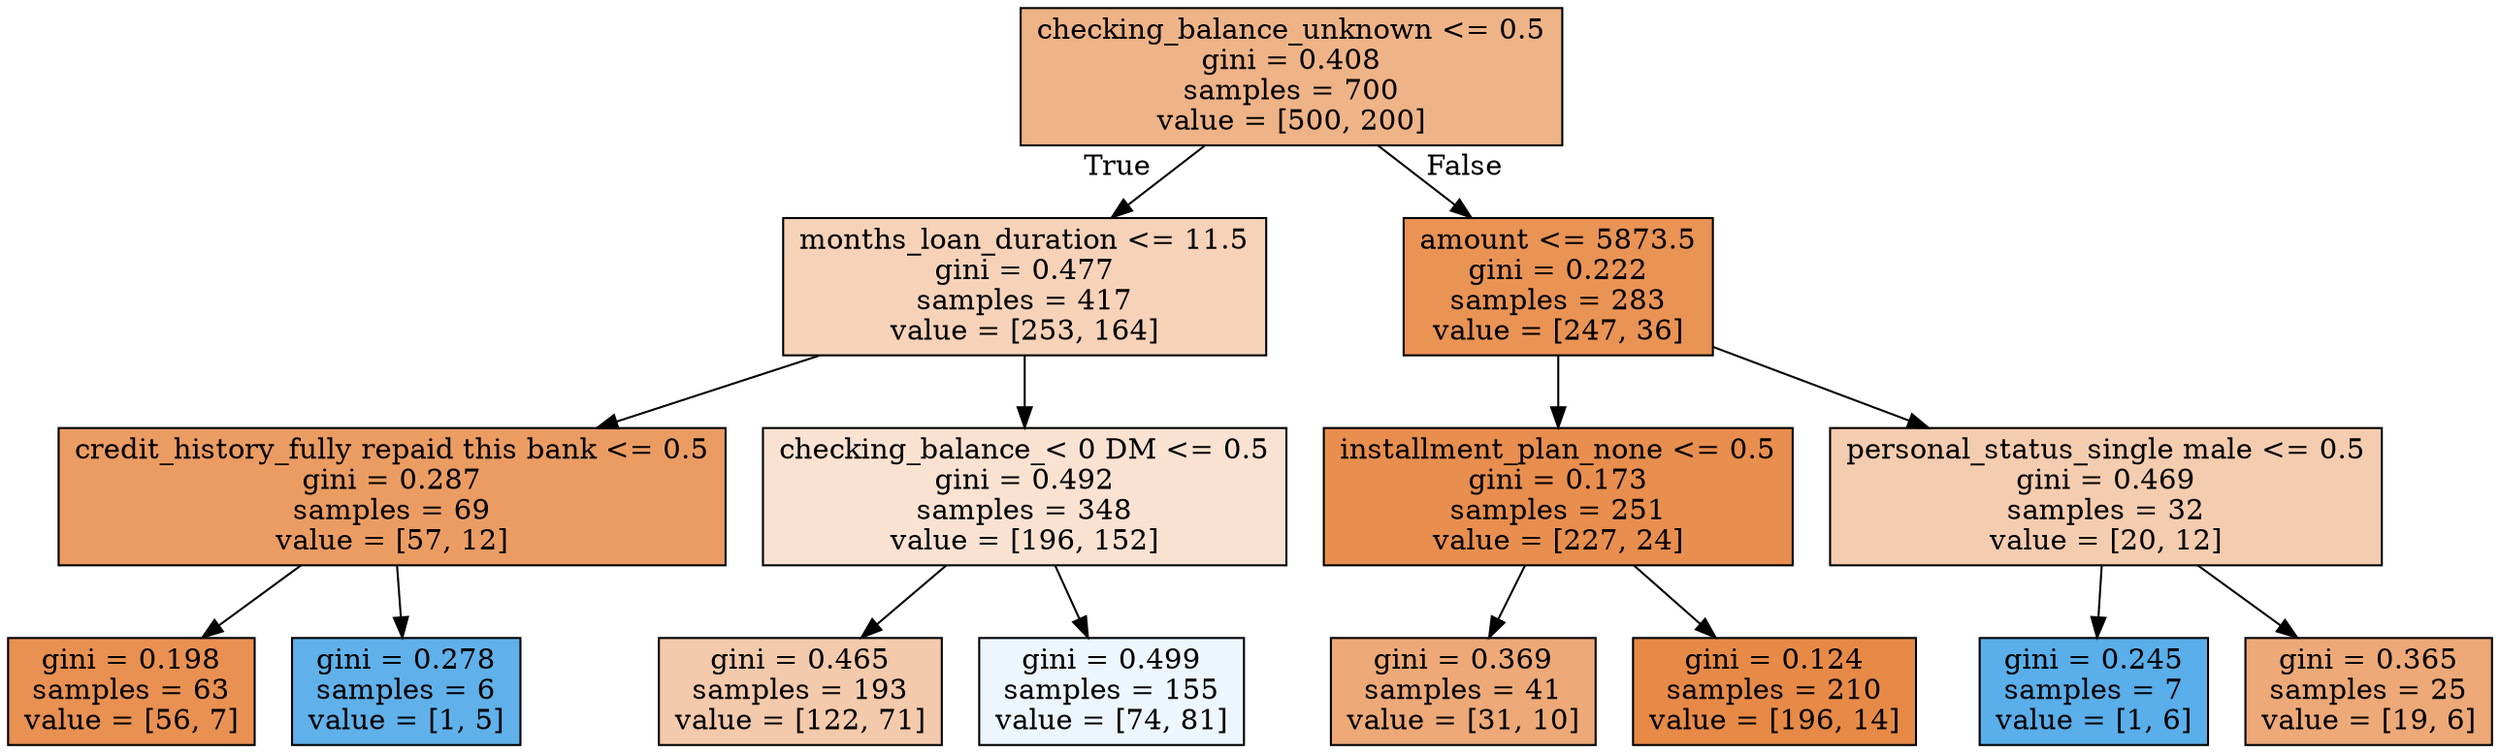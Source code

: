 digraph Tree {
node [shape=box, style="filled", color="black"] ;
0 [label="checking_balance_unknown <= 0.5\ngini = 0.408\nsamples = 700\nvalue = [500, 200]", fillcolor="#e5813999"] ;
1 [label="months_loan_duration <= 11.5\ngini = 0.477\nsamples = 417\nvalue = [253, 164]", fillcolor="#e581395a"] ;
0 -> 1 [labeldistance=2.5, labelangle=45, headlabel="True"] ;
2 [label="credit_history_fully repaid this bank <= 0.5\ngini = 0.287\nsamples = 69\nvalue = [57, 12]", fillcolor="#e58139c9"] ;
1 -> 2 ;
3 [label="gini = 0.198\nsamples = 63\nvalue = [56, 7]", fillcolor="#e58139df"] ;
2 -> 3 ;
4 [label="gini = 0.278\nsamples = 6\nvalue = [1, 5]", fillcolor="#399de5cc"] ;
2 -> 4 ;
5 [label="checking_balance_< 0 DM <= 0.5\ngini = 0.492\nsamples = 348\nvalue = [196, 152]", fillcolor="#e5813939"] ;
1 -> 5 ;
6 [label="gini = 0.465\nsamples = 193\nvalue = [122, 71]", fillcolor="#e581396b"] ;
5 -> 6 ;
7 [label="gini = 0.499\nsamples = 155\nvalue = [74, 81]", fillcolor="#399de516"] ;
5 -> 7 ;
8 [label="amount <= 5873.5\ngini = 0.222\nsamples = 283\nvalue = [247, 36]", fillcolor="#e58139da"] ;
0 -> 8 [labeldistance=2.5, labelangle=-45, headlabel="False"] ;
9 [label="installment_plan_none <= 0.5\ngini = 0.173\nsamples = 251\nvalue = [227, 24]", fillcolor="#e58139e4"] ;
8 -> 9 ;
10 [label="gini = 0.369\nsamples = 41\nvalue = [31, 10]", fillcolor="#e58139ad"] ;
9 -> 10 ;
11 [label="gini = 0.124\nsamples = 210\nvalue = [196, 14]", fillcolor="#e58139ed"] ;
9 -> 11 ;
12 [label="personal_status_single male <= 0.5\ngini = 0.469\nsamples = 32\nvalue = [20, 12]", fillcolor="#e5813966"] ;
8 -> 12 ;
13 [label="gini = 0.245\nsamples = 7\nvalue = [1, 6]", fillcolor="#399de5d4"] ;
12 -> 13 ;
14 [label="gini = 0.365\nsamples = 25\nvalue = [19, 6]", fillcolor="#e58139ae"] ;
12 -> 14 ;
}